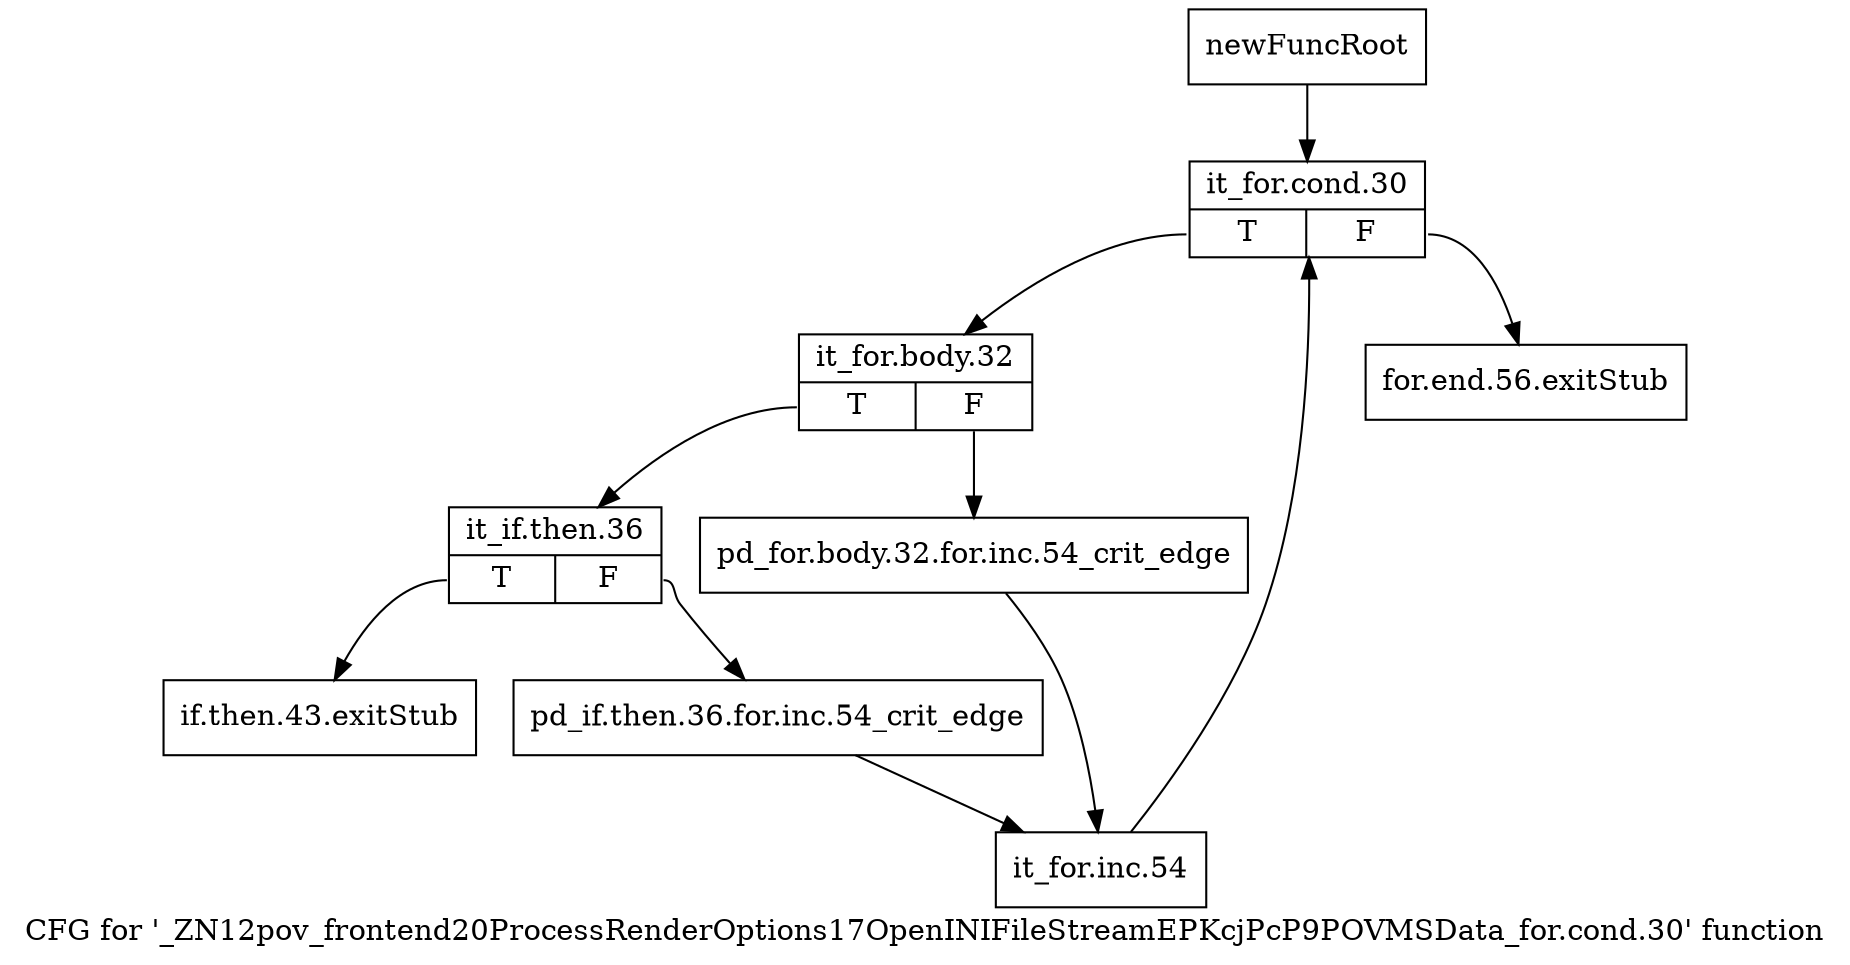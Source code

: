 digraph "CFG for '_ZN12pov_frontend20ProcessRenderOptions17OpenINIFileStreamEPKcjPcP9POVMSData_for.cond.30' function" {
	label="CFG for '_ZN12pov_frontend20ProcessRenderOptions17OpenINIFileStreamEPKcjPcP9POVMSData_for.cond.30' function";

	Node0x2b5b560 [shape=record,label="{newFuncRoot}"];
	Node0x2b5b560 -> Node0x2b5b650;
	Node0x2b5b5b0 [shape=record,label="{for.end.56.exitStub}"];
	Node0x2b5b600 [shape=record,label="{if.then.43.exitStub}"];
	Node0x2b5b650 [shape=record,label="{it_for.cond.30|{<s0>T|<s1>F}}"];
	Node0x2b5b650:s0 -> Node0x2b5b6a0;
	Node0x2b5b650:s1 -> Node0x2b5b5b0;
	Node0x2b5b6a0 [shape=record,label="{it_for.body.32|{<s0>T|<s1>F}}"];
	Node0x2b5b6a0:s0 -> Node0x2b5b740;
	Node0x2b5b6a0:s1 -> Node0x2b5b6f0;
	Node0x2b5b6f0 [shape=record,label="{pd_for.body.32.for.inc.54_crit_edge}"];
	Node0x2b5b6f0 -> Node0x2b5b7e0;
	Node0x2b5b740 [shape=record,label="{it_if.then.36|{<s0>T|<s1>F}}"];
	Node0x2b5b740:s0 -> Node0x2b5b600;
	Node0x2b5b740:s1 -> Node0x2b5b790;
	Node0x2b5b790 [shape=record,label="{pd_if.then.36.for.inc.54_crit_edge}"];
	Node0x2b5b790 -> Node0x2b5b7e0;
	Node0x2b5b7e0 [shape=record,label="{it_for.inc.54}"];
	Node0x2b5b7e0 -> Node0x2b5b650;
}
